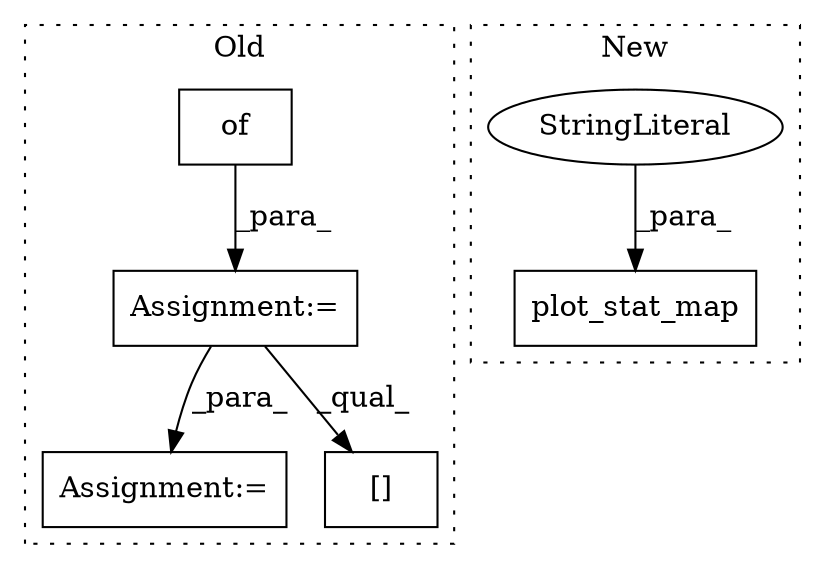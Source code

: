 digraph G {
subgraph cluster0 {
1 [label="of" a="32" s="2338,2366" l="3,1" shape="box"];
4 [label="Assignment:=" a="7" s="2333" l="1" shape="box"];
5 [label="Assignment:=" a="7" s="2455" l="1" shape="box"];
6 [label="[]" a="2" s="2416,2437" l="8,1" shape="box"];
label = "Old";
style="dotted";
}
subgraph cluster1 {
2 [label="plot_stat_map" a="32" s="1763,1810" l="14,1" shape="box"];
3 [label="StringLiteral" a="45" s="1785" l="3" shape="ellipse"];
label = "New";
style="dotted";
}
1 -> 4 [label="_para_"];
3 -> 2 [label="_para_"];
4 -> 6 [label="_qual_"];
4 -> 5 [label="_para_"];
}